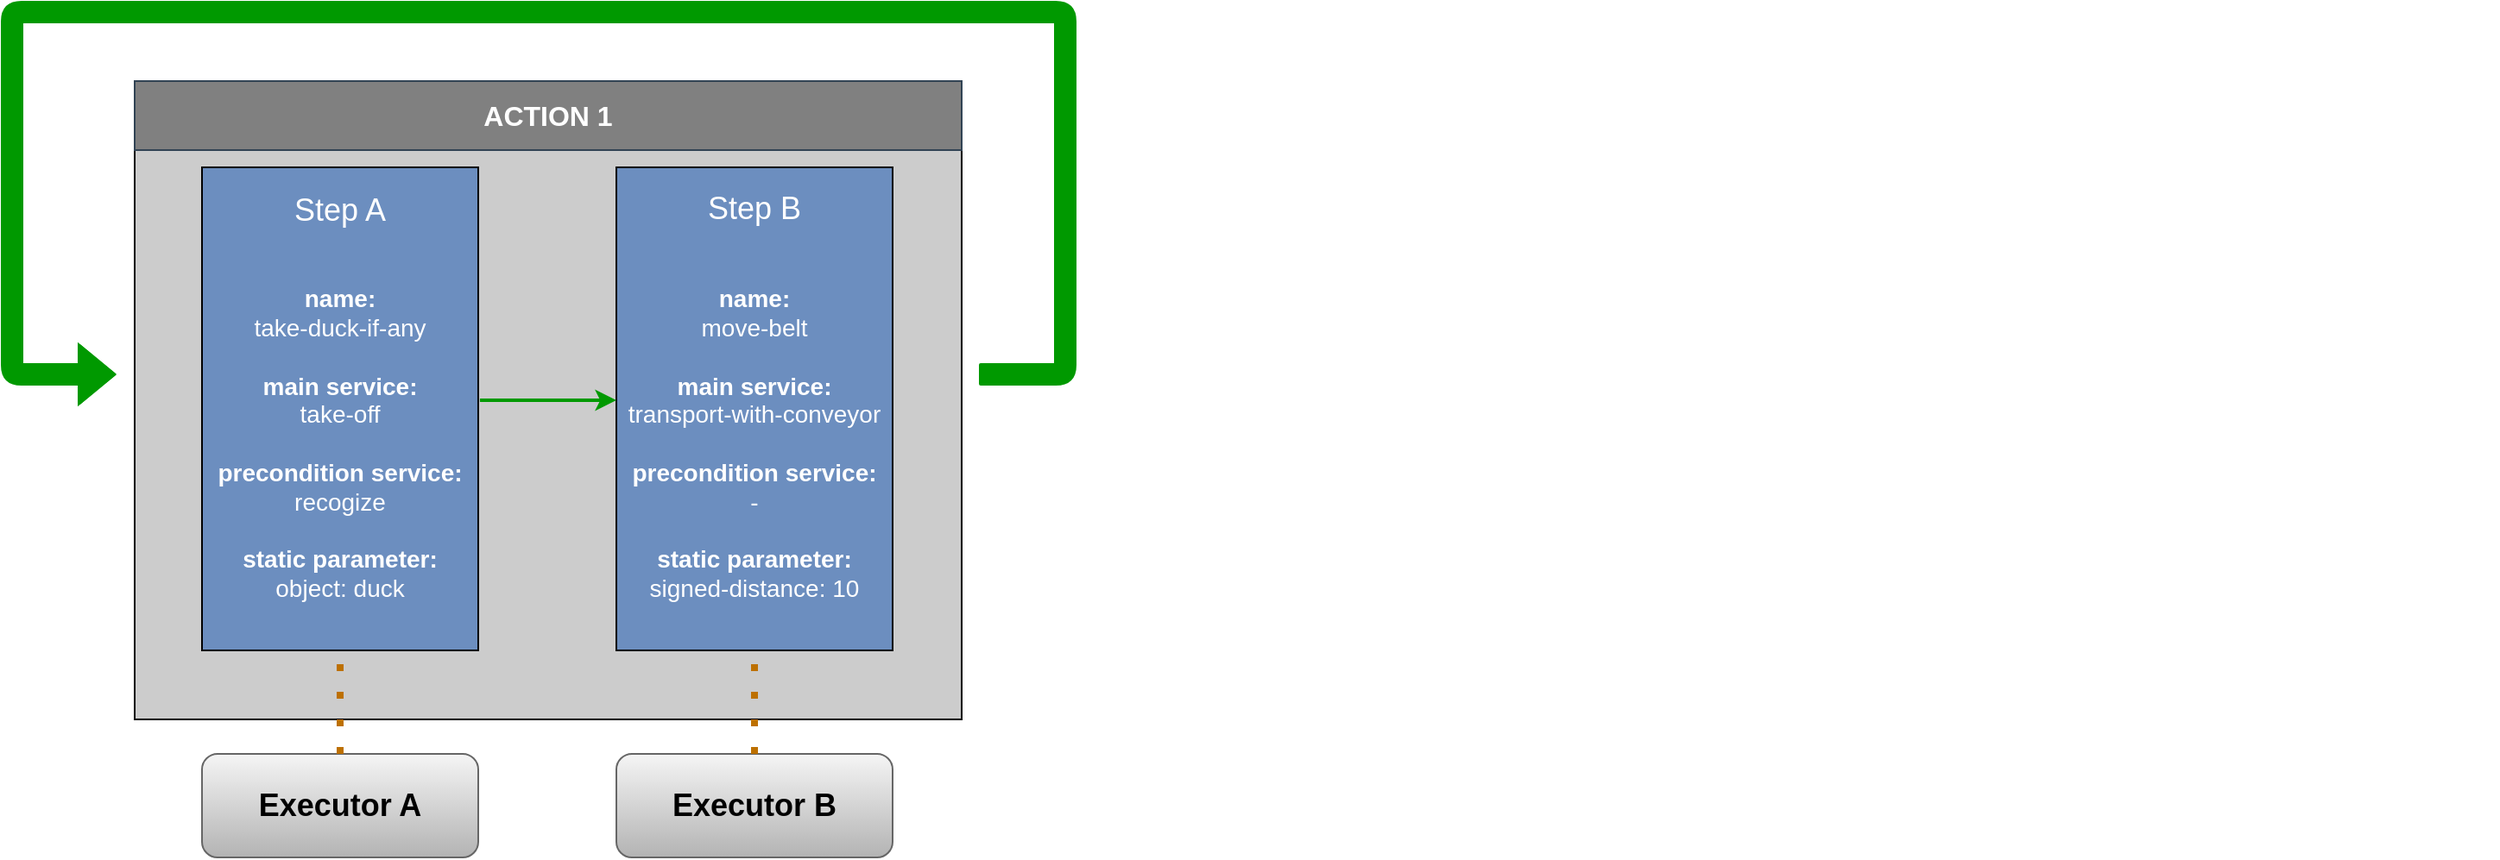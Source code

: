 <mxfile version="14.1.8" type="device"><diagram id="4U4oCBQfJIvE-pq_bsUe" name="1 oldal"><mxGraphModel dx="3076" dy="822" grid="1" gridSize="10" guides="1" tooltips="1" connect="1" arrows="1" fold="1" page="1" pageScale="1" pageWidth="827" pageHeight="1169" math="0" shadow="0"><root><mxCell id="0"/><mxCell id="1" parent="0"/><mxCell id="PdNFXfoaeO9Pn7j8In4U-11" value="" style="rounded=0;whiteSpace=wrap;html=1;fontSize=18;fontColor=#FFFFFF;fillColor=#CCCCCC;" parent="1" vertex="1"><mxGeometry x="-1229" y="140" width="479" height="330" as="geometry"/></mxCell><mxCell id="PdNFXfoaeO9Pn7j8In4U-2" value="ACTION 1" style="text;html=1;strokeColor=#314354;align=center;verticalAlign=middle;whiteSpace=wrap;rounded=0;fontStyle=1;fontSize=16;fontColor=#ffffff;fillColor=#808080;" parent="1" vertex="1"><mxGeometry x="-1229" y="100" width="479" height="40" as="geometry"/></mxCell><mxCell id="PdNFXfoaeO9Pn7j8In4U-9" value="" style="rounded=0;whiteSpace=wrap;html=1;fontSize=16;fillColor=#6C8EBF;" parent="1" vertex="1"><mxGeometry x="-950" y="150" width="160" height="280" as="geometry"/></mxCell><mxCell id="PdNFXfoaeO9Pn7j8In4U-10" value="Step A" style="text;html=1;strokeColor=none;fillColor=none;align=center;verticalAlign=middle;whiteSpace=wrap;rounded=0;fontSize=18;fontColor=#FFFFFF;fontStyle=0" parent="1" vertex="1"><mxGeometry x="70" y="200" width="70" height="30" as="geometry"/></mxCell><mxCell id="PdNFXfoaeO9Pn7j8In4U-49" value="" style="endArrow=classic;html=1;fontSize=18;fontColor=#FFFFFF;strokeWidth=2;strokeColor=#009900;exitX=1.006;exitY=0.396;exitDx=0;exitDy=0;exitPerimeter=0;entryX=0;entryY=0.396;entryDx=0;entryDy=0;entryPerimeter=0;" parent="1" source="2fJFhPxep0EVn_0SGY3V-3" target="2fJFhPxep0EVn_0SGY3V-7" edge="1"><mxGeometry width="50" height="50" relative="1" as="geometry"><mxPoint x="-1620" y="555" as="sourcePoint"/><mxPoint x="-953" y="286" as="targetPoint"/></mxGeometry></mxCell><mxCell id="PdNFXfoaeO9Pn7j8In4U-52" value="" style="shape=flexArrow;endArrow=classic;html=1;strokeColor=#009900;strokeWidth=2;fontSize=18;fontColor=#FFFFFF;fillColor=#009900;" parent="1" edge="1"><mxGeometry width="50" height="50" relative="1" as="geometry"><mxPoint x="-740" y="270" as="sourcePoint"/><mxPoint x="-1240" y="270" as="targetPoint"/><Array as="points"><mxPoint x="-690" y="270"/><mxPoint x="-690" y="60"/><mxPoint x="-1300" y="60"/><mxPoint x="-1300" y="270"/></Array></mxGeometry></mxCell><mxCell id="2fJFhPxep0EVn_0SGY3V-1" value="" style="rounded=0;whiteSpace=wrap;html=1;fontSize=16;fillColor=#6C8EBF;" vertex="1" parent="1"><mxGeometry x="-1190" y="150" width="160" height="280" as="geometry"/></mxCell><mxCell id="2fJFhPxep0EVn_0SGY3V-2" value="Step A" style="text;html=1;strokeColor=none;fillColor=none;align=center;verticalAlign=middle;whiteSpace=wrap;rounded=0;fontSize=18;fontColor=#FFFFFF;fontStyle=0" vertex="1" parent="1"><mxGeometry x="-1180" y="160" width="140" height="30" as="geometry"/></mxCell><mxCell id="2fJFhPxep0EVn_0SGY3V-3" value="&lt;b&gt;name:&lt;/b&gt;&lt;br&gt;take-duck-if-any&lt;br&gt;&lt;br&gt;&lt;b&gt;main service:&lt;/b&gt;&lt;br&gt;take-off&lt;br&gt;&lt;br&gt;&lt;b&gt;precondition service:&lt;/b&gt;&lt;br&gt;recogize&lt;br&gt;&lt;br&gt;&lt;b&gt;static parameter:&lt;br&gt;&lt;/b&gt;object: duck" style="text;html=1;strokeColor=none;fillColor=none;align=center;verticalAlign=middle;whiteSpace=wrap;rounded=0;fontSize=14;fontColor=#FFFFFF;fontStyle=0" vertex="1" parent="1"><mxGeometry x="-1190" y="190" width="160" height="240" as="geometry"/></mxCell><mxCell id="2fJFhPxep0EVn_0SGY3V-6" value="Step B" style="text;html=1;strokeColor=none;fillColor=none;align=center;verticalAlign=middle;whiteSpace=wrap;rounded=0;fontSize=18;fontColor=#FFFFFF;fontStyle=0" vertex="1" parent="1"><mxGeometry x="-940" y="159" width="140" height="30" as="geometry"/></mxCell><mxCell id="2fJFhPxep0EVn_0SGY3V-7" value="&lt;b&gt;name:&lt;/b&gt;&lt;br&gt;move-belt&lt;br&gt;&lt;br&gt;&lt;b&gt;main service:&lt;/b&gt;&lt;br&gt;transport-with-conveyor&lt;br&gt;&lt;br&gt;&lt;b&gt;precondition service:&lt;/b&gt;&lt;br&gt;-&lt;br&gt;&lt;br&gt;&lt;b&gt;static parameter:&lt;br&gt;&lt;/b&gt;signed-distance: 10" style="text;html=1;strokeColor=none;fillColor=none;align=center;verticalAlign=middle;whiteSpace=wrap;rounded=0;fontSize=14;fontColor=#FFFFFF;fontStyle=0" vertex="1" parent="1"><mxGeometry x="-950" y="190" width="160" height="240" as="geometry"/></mxCell><mxCell id="2fJFhPxep0EVn_0SGY3V-8" value="Executor A" style="rounded=1;whiteSpace=wrap;html=1;fontSize=18;fontStyle=1;gradientColor=#b3b3b3;fillColor=#f5f5f5;strokeColor=#666666;" vertex="1" parent="1"><mxGeometry x="-1190" y="490" width="160" height="60" as="geometry"/></mxCell><mxCell id="2fJFhPxep0EVn_0SGY3V-9" value="Executor B" style="rounded=1;whiteSpace=wrap;html=1;fontSize=18;fontStyle=1;gradientColor=#b3b3b3;fillColor=#f5f5f5;strokeColor=#666666;" vertex="1" parent="1"><mxGeometry x="-950" y="490" width="160" height="60" as="geometry"/></mxCell><mxCell id="2fJFhPxep0EVn_0SGY3V-12" value="" style="endArrow=none;dashed=1;html=1;dashPattern=1 3;strokeWidth=4;fontSize=18;entryX=0.5;entryY=1;entryDx=0;entryDy=0;exitX=0.5;exitY=0;exitDx=0;exitDy=0;fillColor=#f0a30a;strokeColor=#BD7000;" edge="1" parent="1" source="2fJFhPxep0EVn_0SGY3V-8" target="2fJFhPxep0EVn_0SGY3V-3"><mxGeometry width="50" height="50" relative="1" as="geometry"><mxPoint x="-1450" y="500" as="sourcePoint"/><mxPoint x="-1400" y="450" as="targetPoint"/></mxGeometry></mxCell><mxCell id="2fJFhPxep0EVn_0SGY3V-13" value="" style="endArrow=none;dashed=1;html=1;dashPattern=1 3;strokeWidth=4;fontSize=18;entryX=0.5;entryY=1;entryDx=0;entryDy=0;exitX=0.5;exitY=0;exitDx=0;exitDy=0;fillColor=#f0a30a;strokeColor=#BD7000;" edge="1" parent="1" source="2fJFhPxep0EVn_0SGY3V-9" target="2fJFhPxep0EVn_0SGY3V-7"><mxGeometry width="50" height="50" relative="1" as="geometry"><mxPoint x="-1100" y="500" as="sourcePoint"/><mxPoint x="-1100" y="440" as="targetPoint"/></mxGeometry></mxCell></root></mxGraphModel></diagram></mxfile>
